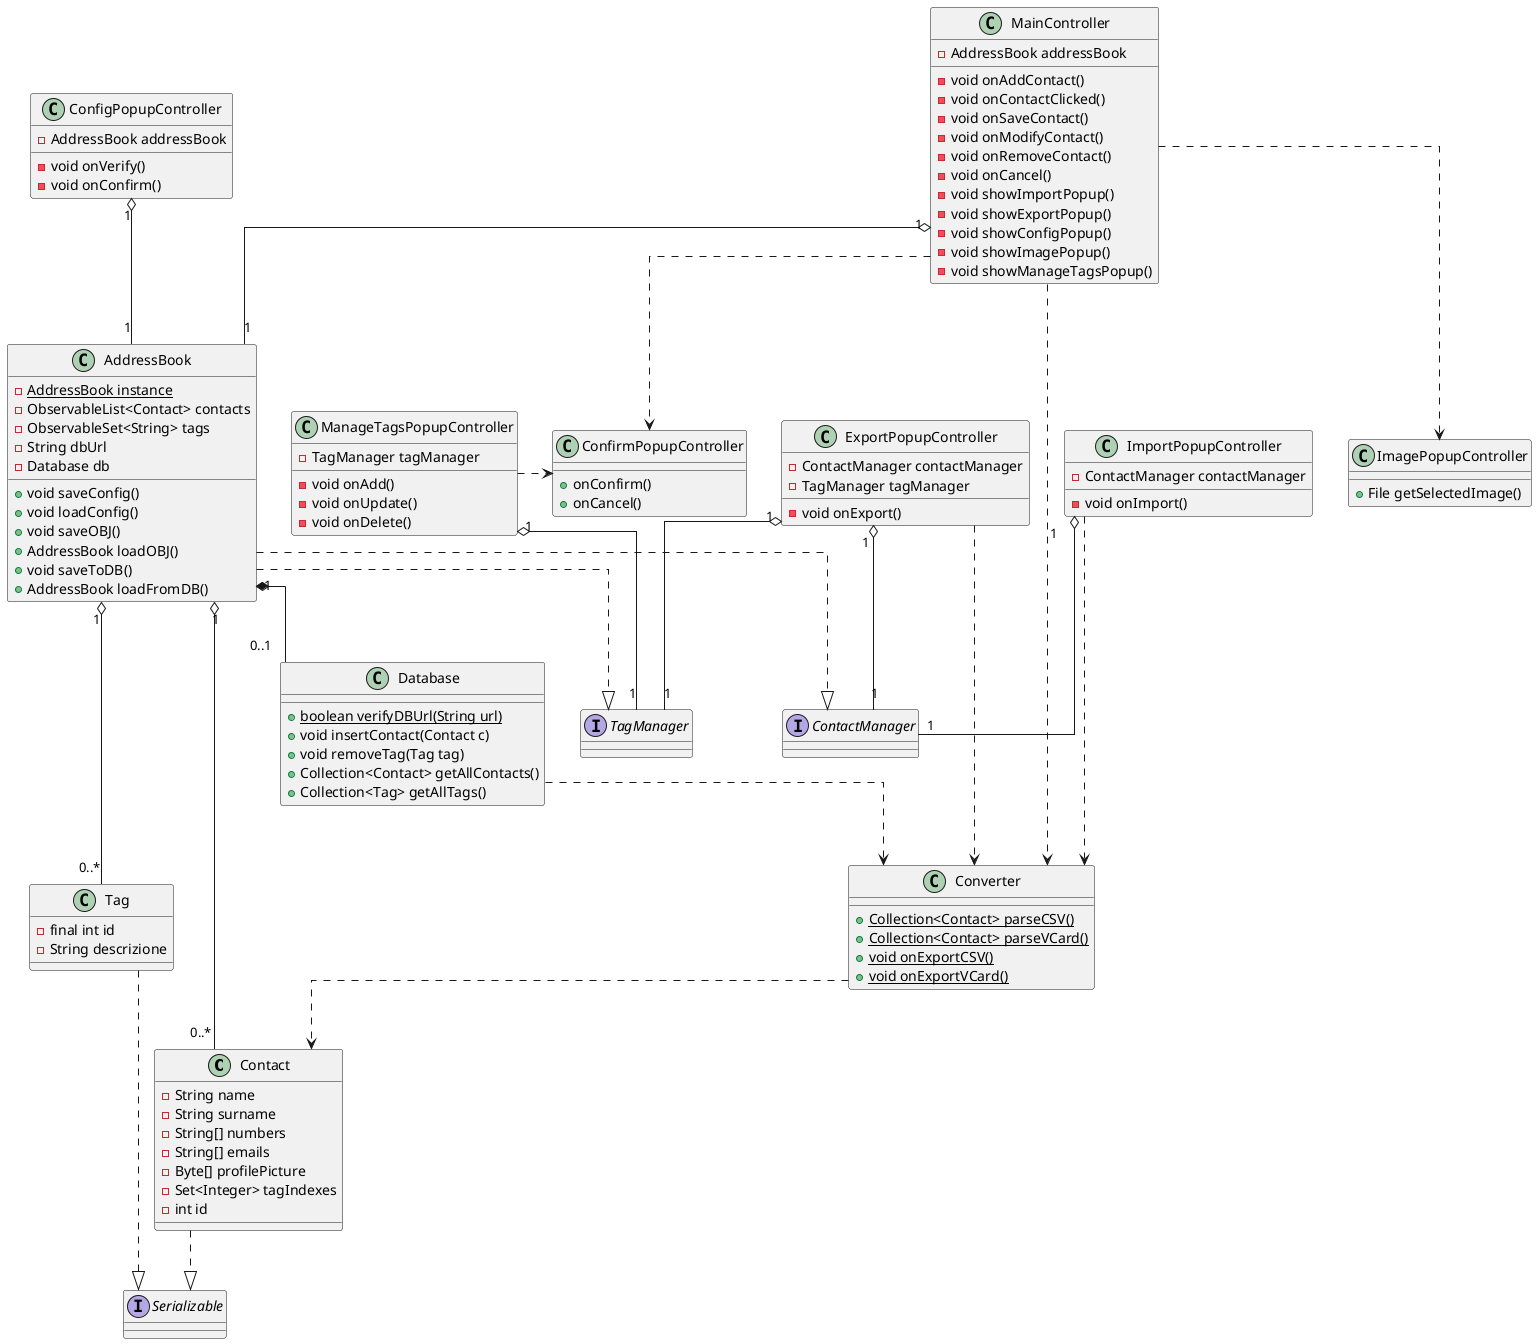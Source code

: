 @startuml DiagrammaClassiEssenziale
skinparam linetype ortho
'left to right direction


'****************** CLASSI ******************
class Contact {
    - String name 
    - String surname 
    - String[] numbers
    - String[] emails
    - Byte[] profilePicture
    - Set<Integer> tagIndexes  
    - int id
}

class AddressBook {
    - {static} AddressBook instance
    - ObservableList<Contact> contacts
    - ObservableSet<String> tags
    - String dbUrl
    - Database db

    + void saveConfig()
    + void loadConfig()
    + void saveOBJ()
    + AddressBook loadOBJ()
    + void saveToDB()
    + AddressBook loadFromDB()    
}

class MainController {
    - AddressBook addressBook

    - void onAddContact()
    - void onContactClicked()
    - void onSaveContact()
    - void onModifyContact()
    - void onRemoveContact()
    - void onCancel()
    - void showImportPopup()
    - void showExportPopup()
    - void showConfigPopup()
    - void showImagePopup()
    - void showManageTagsPopup()
}

class Converter {
    + {static} Collection<Contact> parseCSV()
    + {static} Collection<Contact> parseVCard()
    + {static} void onExportCSV()
    + {static} void onExportVCard()
}

class ImportPopupController {
    - ContactManager contactManager
    - void onImport()
}

class ExportPopupController {
    - ContactManager contactManager
    - TagManager tagManager
    - void onExport()
}

class ManageTagsPopupController {
    - TagManager tagManager
    - void onAdd()
    - void onUpdate()
    - void onDelete()
}

class ImagePopupController {
    + File getSelectedImage()
}

class ConfirmPopupController {
    + onConfirm()
    + onCancel()
}

class ConfigPopupController {
    - AddressBook addressBook

    - void onVerify()
    - void onConfirm()
}

class Tag {
    - final int id
    - String descrizione
}

class Database {
    + {static} boolean verifyDBUrl(String url)
    + void insertContact(Contact c)
    + void removeTag(Tag tag)
    + Collection<Contact> getAllContacts()
    + Collection<Tag> getAllTags()
} 

'****************** INTERFACCE ******************
interface Serializable

interface TagManager {
}

interface ContactManager {
}

'****************** RELAZIONI ******************
Contact ..|> Serializable

Tag ..|> Serializable

AddressBook "1" o-- "0..*" Contact
AddressBook "1" *-- "0..1" Database
AddressBook "1" o-- "0..*" Tag
AddressBook ..|> TagManager
AddressBook ..|> ContactManager

MainController "1" o-- "1" AddressBook
MainController ..> ImagePopupController
MainController ..> ConfirmPopupController
MainController ..> Converter

Converter ..> Contact

ImportPopupController "1" o-- "1" ContactManager
ImportPopupController ..> Converter

ExportPopupController "1" o-- "1" ContactManager
ExportPopupController "1" o-- "1" TagManager
ExportPopupController ..> Converter

ManageTagsPopupController .> ConfirmPopupController
ManageTagsPopupController "1" o-- "1" TagManager

ConfigPopupController "1" o-- "1" AddressBook

Database ..> Converter

@enduml